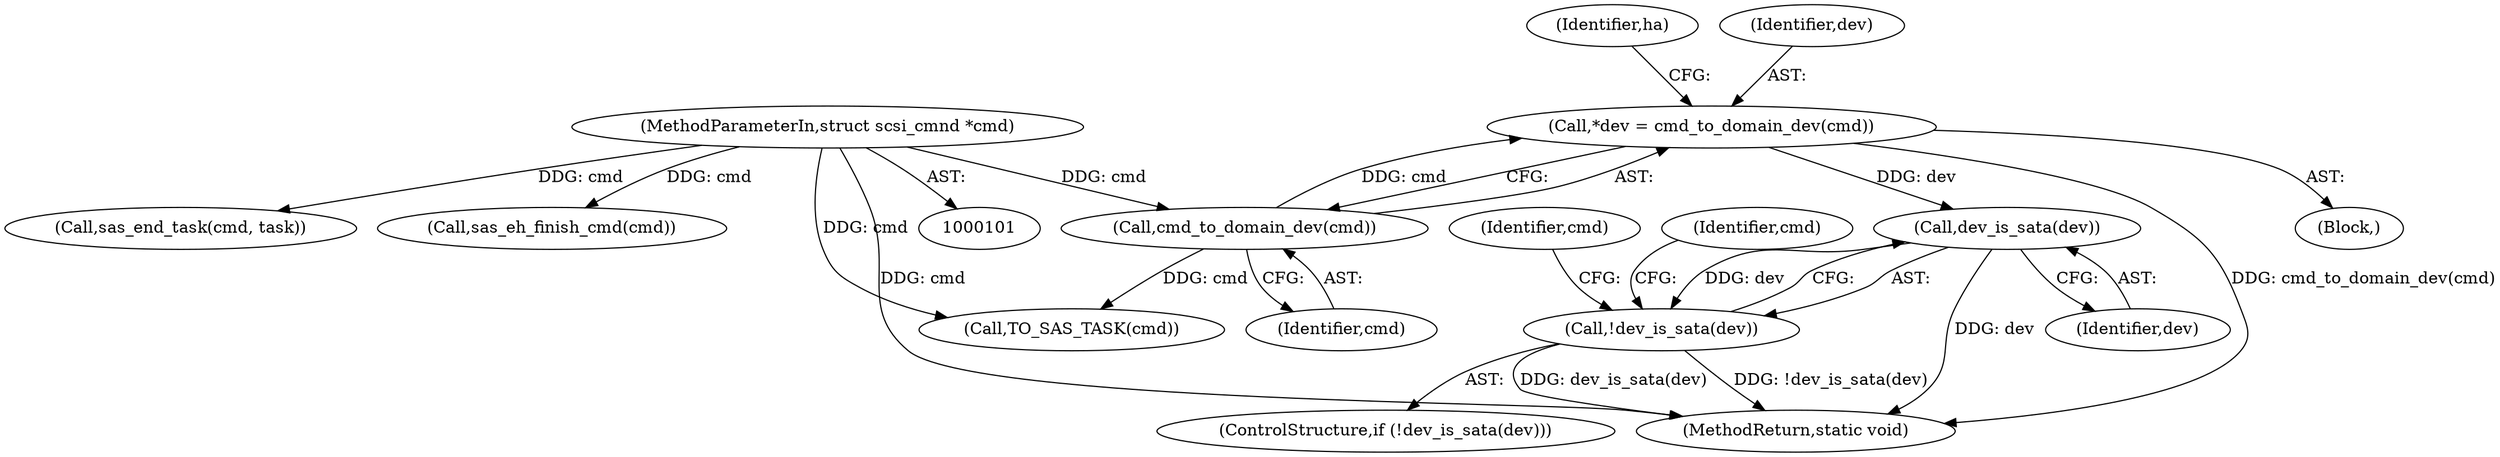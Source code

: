 digraph "1_linux_318aaf34f1179b39fa9c30fa0f3288b645beee39@API" {
"1000105" [label="(Call,*dev = cmd_to_domain_dev(cmd))"];
"1000107" [label="(Call,cmd_to_domain_dev(cmd))"];
"1000102" [label="(MethodParameterIn,struct scsi_cmnd *cmd)"];
"1000124" [label="(Call,dev_is_sata(dev))"];
"1000123" [label="(Call,!dev_is_sata(dev))"];
"1000130" [label="(Call,sas_end_task(cmd, task))"];
"1000107" [label="(Call,cmd_to_domain_dev(cmd))"];
"1000123" [label="(Call,!dev_is_sata(dev))"];
"1000124" [label="(Call,dev_is_sata(dev))"];
"1000127" [label="(Call,sas_eh_finish_cmd(cmd))"];
"1000122" [label="(ControlStructure,if (!dev_is_sata(dev)))"];
"1000111" [label="(Identifier,ha)"];
"1000105" [label="(Call,*dev = cmd_to_domain_dev(cmd))"];
"1000106" [label="(Identifier,dev)"];
"1000108" [label="(Identifier,cmd)"];
"1000120" [label="(Call,TO_SAS_TASK(cmd))"];
"1000142" [label="(MethodReturn,static void)"];
"1000125" [label="(Identifier,dev)"];
"1000131" [label="(Identifier,cmd)"];
"1000128" [label="(Identifier,cmd)"];
"1000103" [label="(Block,)"];
"1000102" [label="(MethodParameterIn,struct scsi_cmnd *cmd)"];
"1000105" -> "1000103"  [label="AST: "];
"1000105" -> "1000107"  [label="CFG: "];
"1000106" -> "1000105"  [label="AST: "];
"1000107" -> "1000105"  [label="AST: "];
"1000111" -> "1000105"  [label="CFG: "];
"1000105" -> "1000142"  [label="DDG: cmd_to_domain_dev(cmd)"];
"1000107" -> "1000105"  [label="DDG: cmd"];
"1000105" -> "1000124"  [label="DDG: dev"];
"1000107" -> "1000108"  [label="CFG: "];
"1000108" -> "1000107"  [label="AST: "];
"1000102" -> "1000107"  [label="DDG: cmd"];
"1000107" -> "1000120"  [label="DDG: cmd"];
"1000102" -> "1000101"  [label="AST: "];
"1000102" -> "1000142"  [label="DDG: cmd"];
"1000102" -> "1000120"  [label="DDG: cmd"];
"1000102" -> "1000127"  [label="DDG: cmd"];
"1000102" -> "1000130"  [label="DDG: cmd"];
"1000124" -> "1000123"  [label="AST: "];
"1000124" -> "1000125"  [label="CFG: "];
"1000125" -> "1000124"  [label="AST: "];
"1000123" -> "1000124"  [label="CFG: "];
"1000124" -> "1000142"  [label="DDG: dev"];
"1000124" -> "1000123"  [label="DDG: dev"];
"1000123" -> "1000122"  [label="AST: "];
"1000128" -> "1000123"  [label="CFG: "];
"1000131" -> "1000123"  [label="CFG: "];
"1000123" -> "1000142"  [label="DDG: !dev_is_sata(dev)"];
"1000123" -> "1000142"  [label="DDG: dev_is_sata(dev)"];
}
